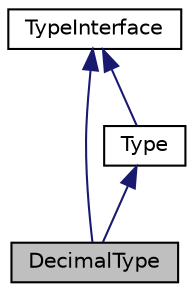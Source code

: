 digraph "DecimalType"
{
  edge [fontname="Helvetica",fontsize="10",labelfontname="Helvetica",labelfontsize="10"];
  node [fontname="Helvetica",fontsize="10",shape=record];
  Node1 [label="DecimalType",height=0.2,width=0.4,color="black", fillcolor="grey75", style="filled", fontcolor="black"];
  Node2 -> Node1 [dir="back",color="midnightblue",fontsize="10",style="solid",fontname="Helvetica"];
  Node2 [label="Type",height=0.2,width=0.4,color="black", fillcolor="white", style="filled",URL="$class_cake_1_1_database_1_1_type.html"];
  Node3 -> Node2 [dir="back",color="midnightblue",fontsize="10",style="solid",fontname="Helvetica"];
  Node3 [label="TypeInterface",height=0.2,width=0.4,color="black", fillcolor="white", style="filled",URL="$interface_cake_1_1_database_1_1_type_interface.html"];
  Node3 -> Node1 [dir="back",color="midnightblue",fontsize="10",style="solid",fontname="Helvetica"];
}

